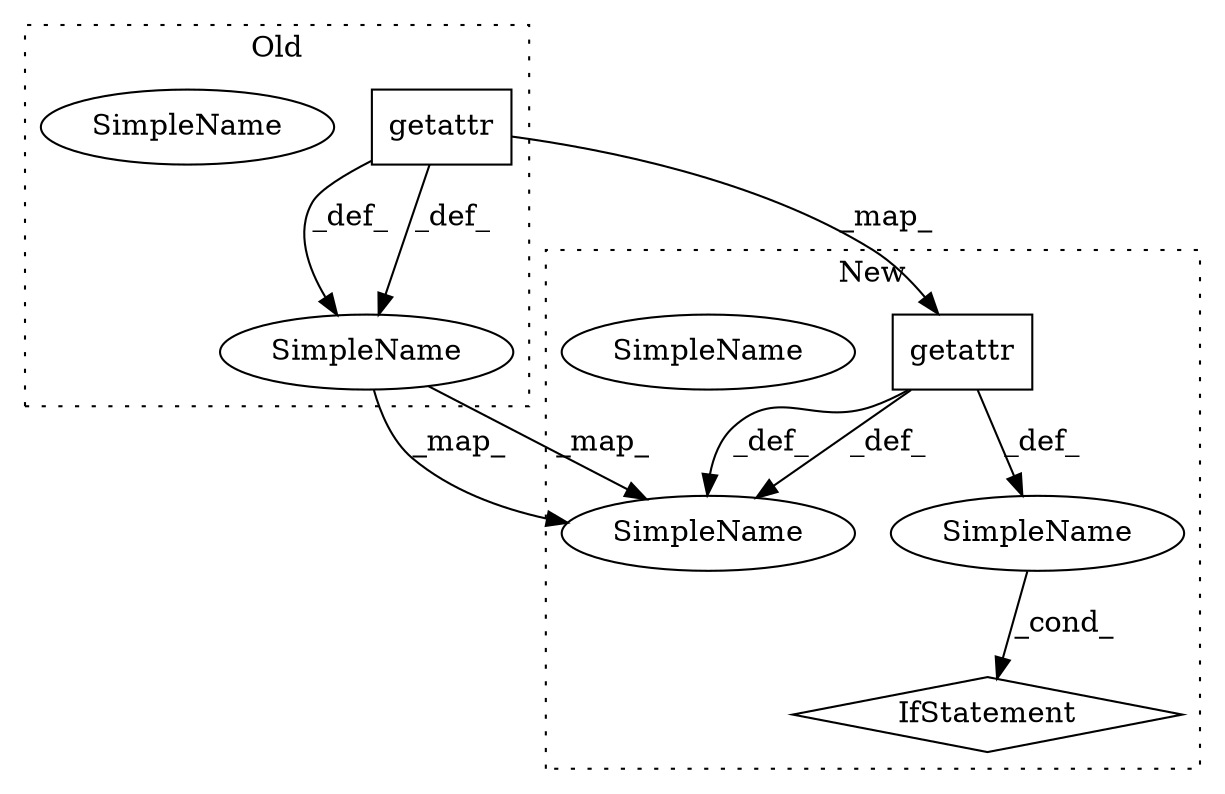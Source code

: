 digraph G {
subgraph cluster0 {
1 [label="getattr" a="32" s="2585,2632" l="8,1" shape="box"];
5 [label="SimpleName" a="42" s="2568" l="16" shape="ellipse"];
8 [label="SimpleName" a="42" s="2568" l="16" shape="ellipse"];
label = "Old";
style="dotted";
}
subgraph cluster1 {
2 [label="getattr" a="32" s="2599,2646" l="8,1" shape="box"];
3 [label="SimpleName" a="42" s="" l="" shape="ellipse"];
4 [label="IfStatement" a="25" s="2799,2841" l="4,2" shape="diamond"];
6 [label="SimpleName" a="42" s="2571" l="16" shape="ellipse"];
7 [label="SimpleName" a="42" s="2571" l="16" shape="ellipse"];
label = "New";
style="dotted";
}
1 -> 2 [label="_map_"];
1 -> 8 [label="_def_"];
1 -> 8 [label="_def_"];
2 -> 7 [label="_def_"];
2 -> 3 [label="_def_"];
2 -> 7 [label="_def_"];
3 -> 4 [label="_cond_"];
8 -> 7 [label="_map_"];
8 -> 7 [label="_map_"];
}